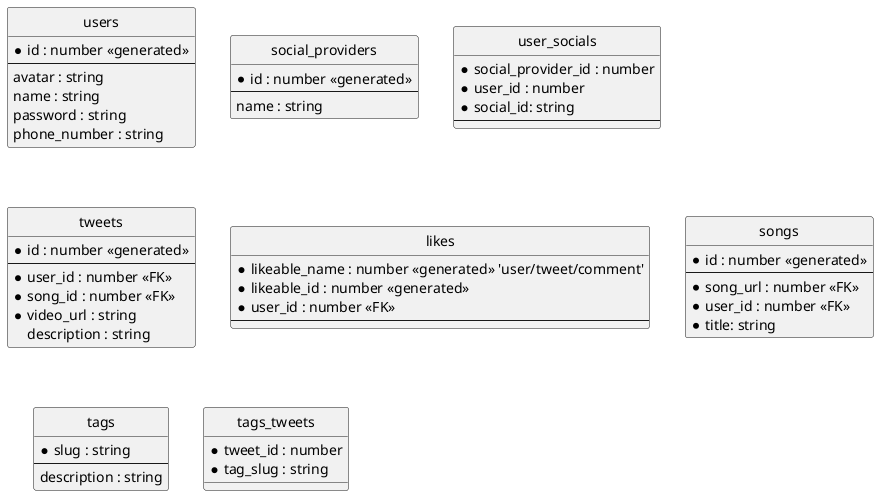@startuml
' hide the spot
hide circle
' avoid problems with angled crows feet
skinparam linetype ortho

entity "users" as users {
  *id : number <<generated>>
  --
  avatar : string
  name : string
  password : string
  phone_number : string
}

entity "social_providers" as social_providers {
  *id : number <<generated>>
  --
  name : string
}

entity "user_socials" as user_socials {
  *social_provider_id : number
  *user_id : number
  *social_id: string
  --
}

entity "tweets" as tweets {
  *id : number <<generated>>
  --
  *user_id : number <<FK>>
  *song_id : number <<FK>>
  *video_url : string
  description : string
}

entity "likes" as likes {
  *likeable_name : number <<generated>> 'user/tweet/comment'
  *likeable_id : number <<generated>>
  *user_id : number <<FK>>
  --
}

entity "songs" as songs {
  *id : number <<generated>>
  --
  *song_url : number <<FK>>
  *user_id : number <<FK>>
  *title: string
}

entity "tags" as tags {
  *slug : string
  --
  description : string
}

entity "tags_tweets" as tags_tweets {
  *tweet_id : number
  *tag_slug : string
}



@enduml